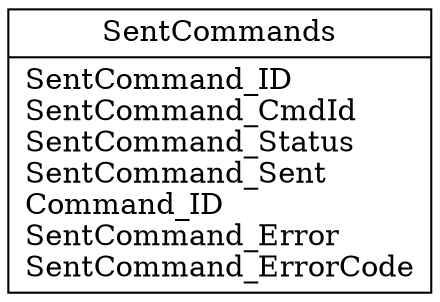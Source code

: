 digraph test {
	node [label="\N"];
	graph [bb="0,0,198,152"];
	node1 [label="{SentCommands|SentCommand_ID\lSentCommand_CmdId\lSentCommand_Status\lSentCommand_Sent\lCommand_ID\lSentCommand_Error\lSentComman\
d_ErrorCode\l}", shape=record, pos="99,76", rects="0,124,199,144 0,8,199,124", width="2.75", height="1.89"];
}
